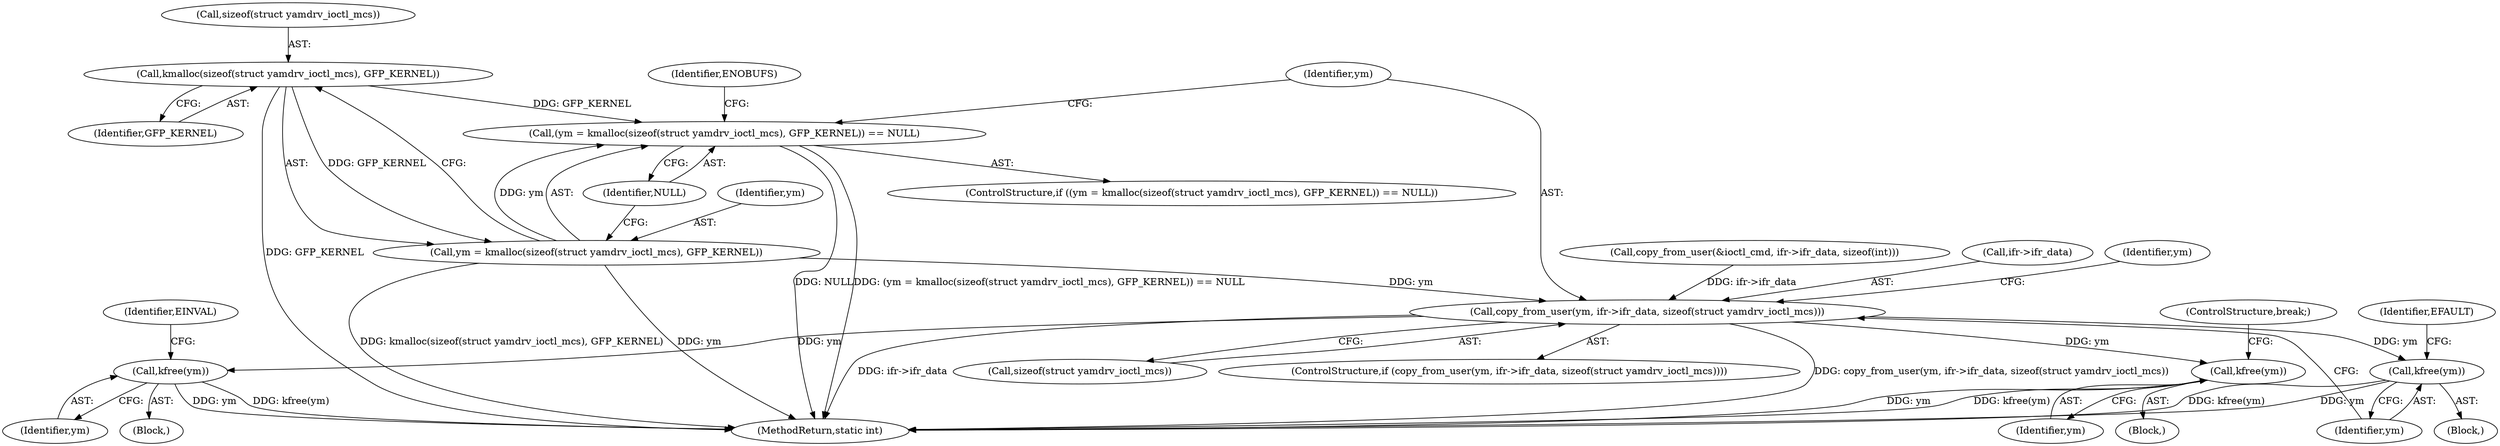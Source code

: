 digraph "0_linux_8e3fbf870481eb53b2d3a322d1fc395ad8b367ed@API" {
"1000173" [label="(Call,kmalloc(sizeof(struct yamdrv_ioctl_mcs), GFP_KERNEL))"];
"1000170" [label="(Call,(ym = kmalloc(sizeof(struct yamdrv_ioctl_mcs), GFP_KERNEL)) == NULL)"];
"1000171" [label="(Call,ym = kmalloc(sizeof(struct yamdrv_ioctl_mcs), GFP_KERNEL))"];
"1000182" [label="(Call,copy_from_user(ym, ifr->ifr_data, sizeof(struct yamdrv_ioctl_mcs)))"];
"1000190" [label="(Call,kfree(ym))"];
"1000202" [label="(Call,kfree(ym))"];
"1000215" [label="(Call,kfree(ym))"];
"1000187" [label="(Call,sizeof(struct yamdrv_ioctl_mcs))"];
"1000206" [label="(Identifier,EINVAL)"];
"1000177" [label="(Identifier,NULL)"];
"1000121" [label="(Call,copy_from_user(&ioctl_cmd, ifr->ifr_data, sizeof(int)))"];
"1000203" [label="(Identifier,ym)"];
"1000181" [label="(ControlStructure,if (copy_from_user(ym, ifr->ifr_data, sizeof(struct yamdrv_ioctl_mcs))))"];
"1000190" [label="(Call,kfree(ym))"];
"1000202" [label="(Call,kfree(ym))"];
"1000173" [label="(Call,kmalloc(sizeof(struct yamdrv_ioctl_mcs), GFP_KERNEL))"];
"1000171" [label="(Call,ym = kmalloc(sizeof(struct yamdrv_ioctl_mcs), GFP_KERNEL))"];
"1000217" [label="(ControlStructure,break;)"];
"1000172" [label="(Identifier,ym)"];
"1000189" [label="(Block,)"];
"1000201" [label="(Block,)"];
"1000182" [label="(Call,copy_from_user(ym, ifr->ifr_data, sizeof(struct yamdrv_ioctl_mcs)))"];
"1000183" [label="(Identifier,ym)"];
"1000216" [label="(Identifier,ym)"];
"1000194" [label="(Identifier,EFAULT)"];
"1000169" [label="(ControlStructure,if ((ym = kmalloc(sizeof(struct yamdrv_ioctl_mcs), GFP_KERNEL)) == NULL))"];
"1000170" [label="(Call,(ym = kmalloc(sizeof(struct yamdrv_ioctl_mcs), GFP_KERNEL)) == NULL)"];
"1000184" [label="(Call,ifr->ifr_data)"];
"1000724" [label="(MethodReturn,static int)"];
"1000176" [label="(Identifier,GFP_KERNEL)"];
"1000174" [label="(Call,sizeof(struct yamdrv_ioctl_mcs))"];
"1000215" [label="(Call,kfree(ym))"];
"1000157" [label="(Block,)"];
"1000180" [label="(Identifier,ENOBUFS)"];
"1000198" [label="(Identifier,ym)"];
"1000191" [label="(Identifier,ym)"];
"1000173" -> "1000171"  [label="AST: "];
"1000173" -> "1000176"  [label="CFG: "];
"1000174" -> "1000173"  [label="AST: "];
"1000176" -> "1000173"  [label="AST: "];
"1000171" -> "1000173"  [label="CFG: "];
"1000173" -> "1000724"  [label="DDG: GFP_KERNEL"];
"1000173" -> "1000170"  [label="DDG: GFP_KERNEL"];
"1000173" -> "1000171"  [label="DDG: GFP_KERNEL"];
"1000170" -> "1000169"  [label="AST: "];
"1000170" -> "1000177"  [label="CFG: "];
"1000171" -> "1000170"  [label="AST: "];
"1000177" -> "1000170"  [label="AST: "];
"1000180" -> "1000170"  [label="CFG: "];
"1000183" -> "1000170"  [label="CFG: "];
"1000170" -> "1000724"  [label="DDG: NULL"];
"1000170" -> "1000724"  [label="DDG: (ym = kmalloc(sizeof(struct yamdrv_ioctl_mcs), GFP_KERNEL)) == NULL"];
"1000171" -> "1000170"  [label="DDG: ym"];
"1000172" -> "1000171"  [label="AST: "];
"1000177" -> "1000171"  [label="CFG: "];
"1000171" -> "1000724"  [label="DDG: ym"];
"1000171" -> "1000724"  [label="DDG: kmalloc(sizeof(struct yamdrv_ioctl_mcs), GFP_KERNEL)"];
"1000171" -> "1000182"  [label="DDG: ym"];
"1000182" -> "1000181"  [label="AST: "];
"1000182" -> "1000187"  [label="CFG: "];
"1000183" -> "1000182"  [label="AST: "];
"1000184" -> "1000182"  [label="AST: "];
"1000187" -> "1000182"  [label="AST: "];
"1000191" -> "1000182"  [label="CFG: "];
"1000198" -> "1000182"  [label="CFG: "];
"1000182" -> "1000724"  [label="DDG: copy_from_user(ym, ifr->ifr_data, sizeof(struct yamdrv_ioctl_mcs))"];
"1000182" -> "1000724"  [label="DDG: ifr->ifr_data"];
"1000121" -> "1000182"  [label="DDG: ifr->ifr_data"];
"1000182" -> "1000190"  [label="DDG: ym"];
"1000182" -> "1000202"  [label="DDG: ym"];
"1000182" -> "1000215"  [label="DDG: ym"];
"1000190" -> "1000189"  [label="AST: "];
"1000190" -> "1000191"  [label="CFG: "];
"1000191" -> "1000190"  [label="AST: "];
"1000194" -> "1000190"  [label="CFG: "];
"1000190" -> "1000724"  [label="DDG: kfree(ym)"];
"1000190" -> "1000724"  [label="DDG: ym"];
"1000202" -> "1000201"  [label="AST: "];
"1000202" -> "1000203"  [label="CFG: "];
"1000203" -> "1000202"  [label="AST: "];
"1000206" -> "1000202"  [label="CFG: "];
"1000202" -> "1000724"  [label="DDG: ym"];
"1000202" -> "1000724"  [label="DDG: kfree(ym)"];
"1000215" -> "1000157"  [label="AST: "];
"1000215" -> "1000216"  [label="CFG: "];
"1000216" -> "1000215"  [label="AST: "];
"1000217" -> "1000215"  [label="CFG: "];
"1000215" -> "1000724"  [label="DDG: ym"];
"1000215" -> "1000724"  [label="DDG: kfree(ym)"];
}
